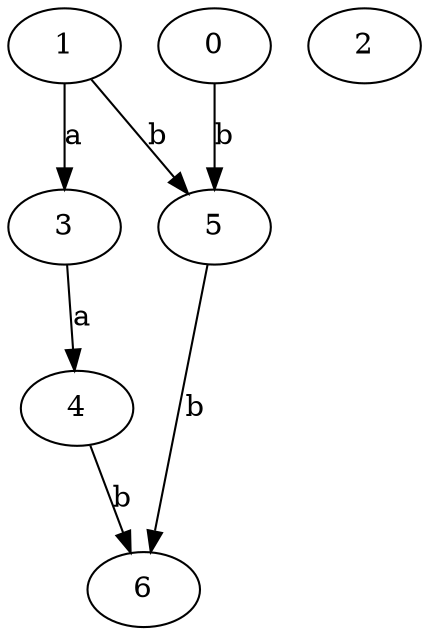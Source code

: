 strict digraph  {
1;
2;
0;
3;
4;
5;
6;
1 -> 3  [label=a];
1 -> 5  [label=b];
0 -> 5  [label=b];
3 -> 4  [label=a];
4 -> 6  [label=b];
5 -> 6  [label=b];
}
